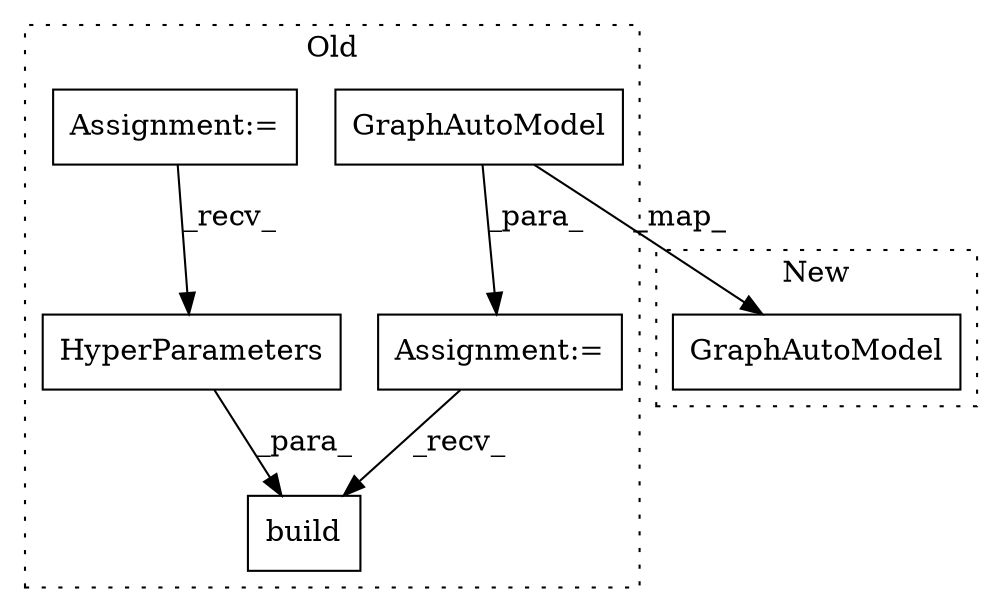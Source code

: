 digraph G {
subgraph cluster0 {
1 [label="GraphAutoModel" a="32" s="5821,5867" l="15,1" shape="box"];
3 [label="build" a="32" s="5882,5916" l="6,1" shape="box"];
4 [label="HyperParameters" a="32" s="5899" l="17" shape="box"];
5 [label="Assignment:=" a="7" s="5810" l="1" shape="box"];
6 [label="Assignment:=" a="7" s="4968" l="10" shape="box"];
label = "Old";
style="dotted";
}
subgraph cluster1 {
2 [label="GraphAutoModel" a="32" s="5948,5994" l="15,1" shape="box"];
label = "New";
style="dotted";
}
1 -> 2 [label="_map_"];
1 -> 5 [label="_para_"];
4 -> 3 [label="_para_"];
5 -> 3 [label="_recv_"];
6 -> 4 [label="_recv_"];
}